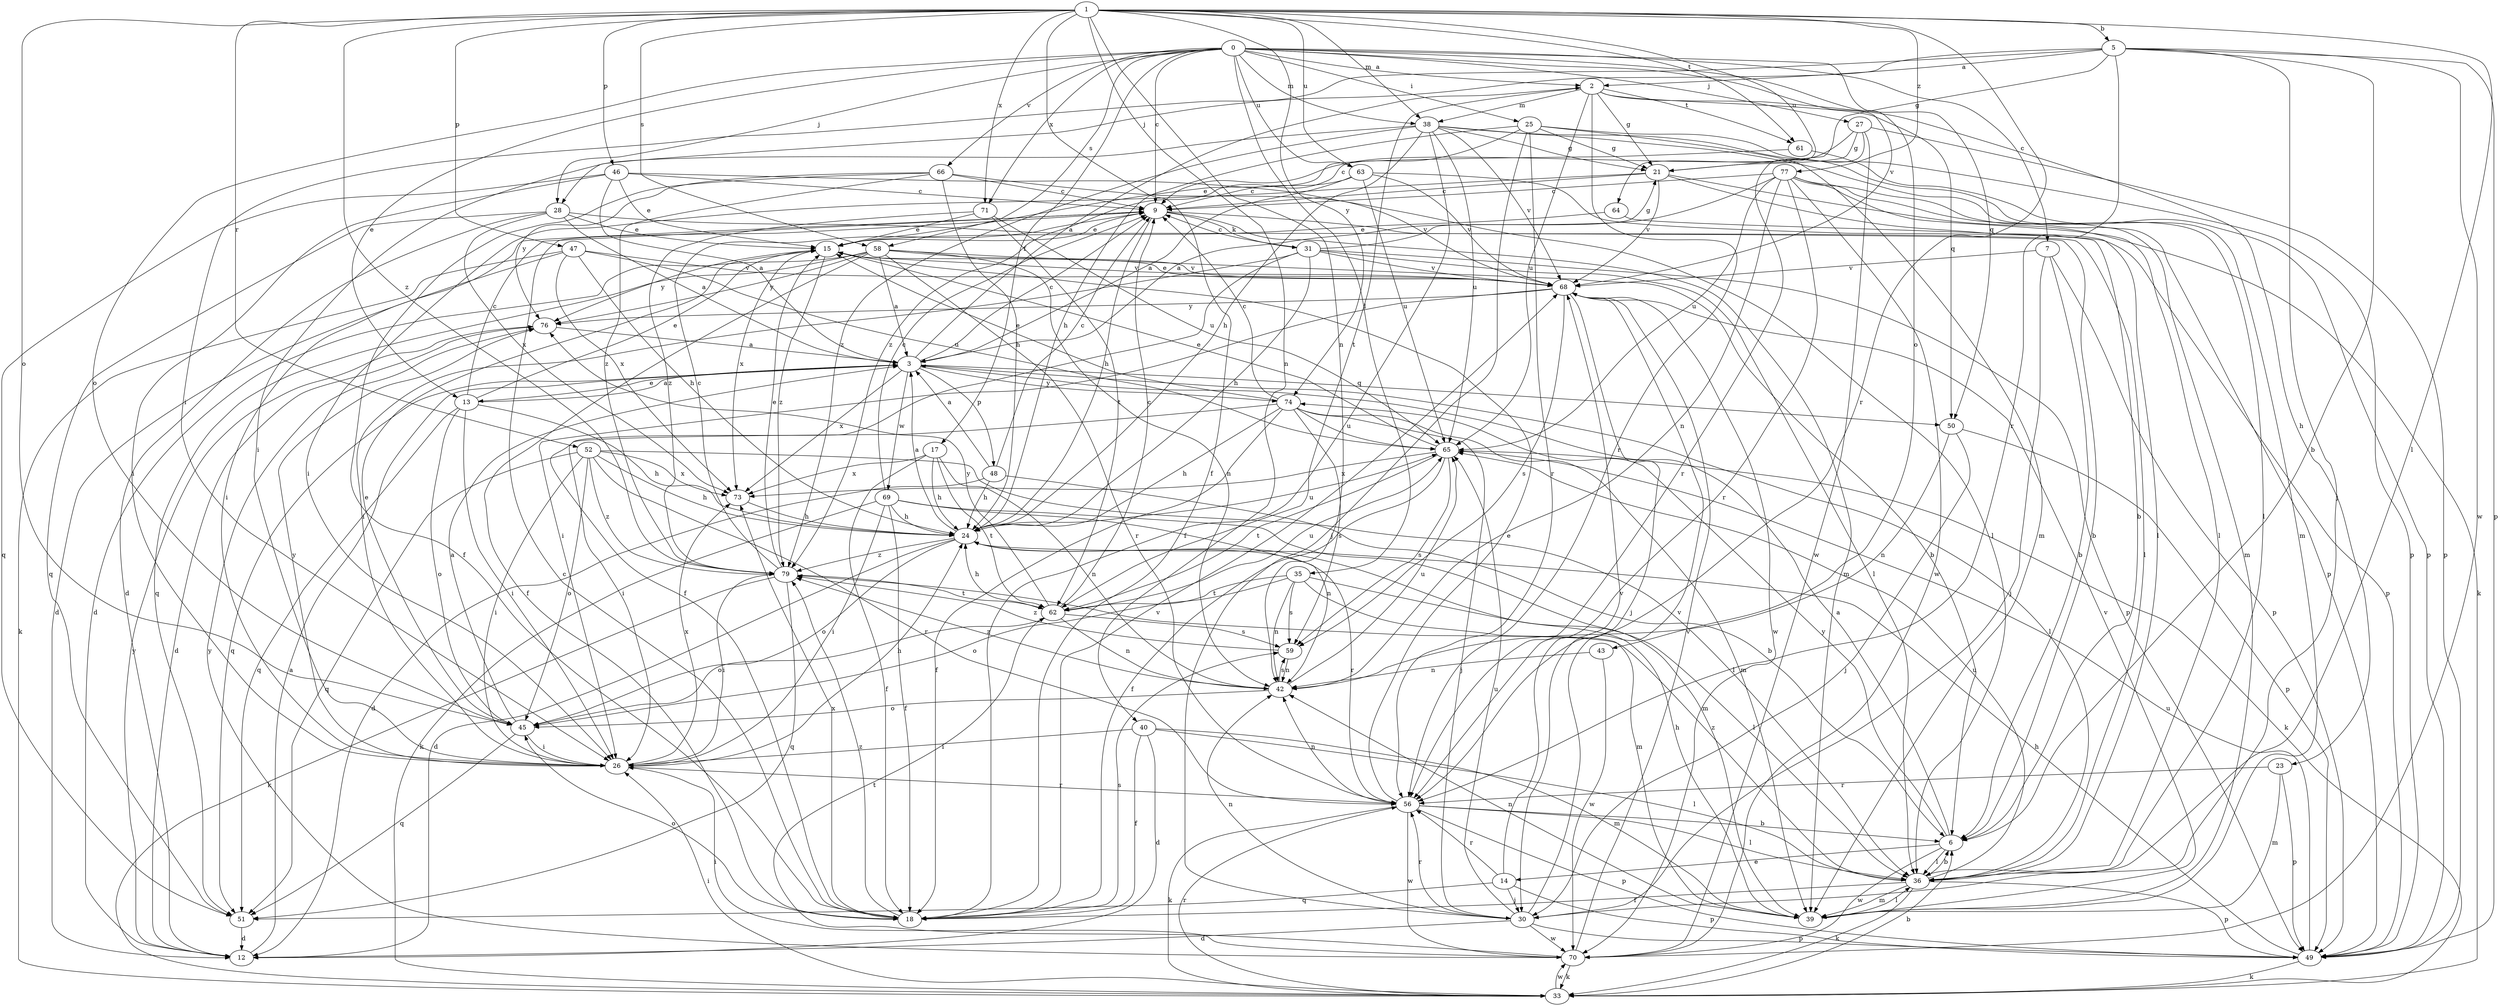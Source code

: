 strict digraph  {
0;
1;
2;
3;
5;
6;
7;
9;
12;
13;
14;
15;
17;
18;
21;
23;
24;
25;
26;
27;
28;
30;
31;
33;
35;
36;
38;
39;
40;
42;
43;
45;
46;
47;
48;
49;
50;
51;
52;
56;
58;
59;
61;
62;
63;
64;
65;
66;
68;
69;
70;
71;
73;
74;
76;
77;
79;
0 -> 2  [label=a];
0 -> 7  [label=c];
0 -> 9  [label=c];
0 -> 13  [label=e];
0 -> 17  [label=f];
0 -> 25  [label=i];
0 -> 27  [label=j];
0 -> 28  [label=j];
0 -> 35  [label=l];
0 -> 38  [label=m];
0 -> 43  [label=o];
0 -> 45  [label=o];
0 -> 50  [label=q];
0 -> 58  [label=s];
0 -> 63  [label=u];
0 -> 66  [label=v];
0 -> 68  [label=v];
0 -> 71  [label=x];
1 -> 5  [label=b];
1 -> 18  [label=f];
1 -> 36  [label=l];
1 -> 38  [label=m];
1 -> 40  [label=n];
1 -> 42  [label=n];
1 -> 45  [label=o];
1 -> 46  [label=p];
1 -> 47  [label=p];
1 -> 52  [label=r];
1 -> 56  [label=r];
1 -> 58  [label=s];
1 -> 61  [label=t];
1 -> 63  [label=u];
1 -> 64  [label=u];
1 -> 71  [label=x];
1 -> 74  [label=y];
1 -> 77  [label=z];
1 -> 79  [label=z];
2 -> 21  [label=g];
2 -> 23  [label=h];
2 -> 38  [label=m];
2 -> 50  [label=q];
2 -> 56  [label=r];
2 -> 61  [label=t];
2 -> 62  [label=t];
2 -> 65  [label=u];
3 -> 2  [label=a];
3 -> 9  [label=c];
3 -> 13  [label=e];
3 -> 36  [label=l];
3 -> 48  [label=p];
3 -> 50  [label=q];
3 -> 51  [label=q];
3 -> 69  [label=w];
3 -> 73  [label=x];
3 -> 74  [label=y];
5 -> 2  [label=a];
5 -> 6  [label=b];
5 -> 21  [label=g];
5 -> 26  [label=i];
5 -> 28  [label=j];
5 -> 30  [label=j];
5 -> 49  [label=p];
5 -> 56  [label=r];
5 -> 70  [label=w];
6 -> 3  [label=a];
6 -> 14  [label=e];
6 -> 36  [label=l];
6 -> 70  [label=w];
6 -> 74  [label=y];
7 -> 6  [label=b];
7 -> 30  [label=j];
7 -> 49  [label=p];
7 -> 68  [label=v];
9 -> 15  [label=e];
9 -> 24  [label=h];
9 -> 26  [label=i];
9 -> 31  [label=k];
9 -> 36  [label=l];
9 -> 39  [label=m];
12 -> 3  [label=a];
12 -> 76  [label=y];
13 -> 3  [label=a];
13 -> 9  [label=c];
13 -> 15  [label=e];
13 -> 24  [label=h];
13 -> 26  [label=i];
13 -> 45  [label=o];
13 -> 51  [label=q];
14 -> 30  [label=j];
14 -> 49  [label=p];
14 -> 51  [label=q];
14 -> 56  [label=r];
14 -> 68  [label=v];
15 -> 68  [label=v];
15 -> 73  [label=x];
15 -> 76  [label=y];
15 -> 79  [label=z];
17 -> 18  [label=f];
17 -> 24  [label=h];
17 -> 42  [label=n];
17 -> 62  [label=t];
17 -> 73  [label=x];
18 -> 9  [label=c];
18 -> 45  [label=o];
18 -> 59  [label=s];
18 -> 68  [label=v];
18 -> 73  [label=x];
18 -> 79  [label=z];
21 -> 9  [label=c];
21 -> 26  [label=i];
21 -> 33  [label=k];
21 -> 36  [label=l];
21 -> 68  [label=v];
23 -> 39  [label=m];
23 -> 49  [label=p];
23 -> 56  [label=r];
24 -> 3  [label=a];
24 -> 12  [label=d];
24 -> 45  [label=o];
24 -> 56  [label=r];
24 -> 65  [label=u];
24 -> 79  [label=z];
25 -> 9  [label=c];
25 -> 21  [label=g];
25 -> 24  [label=h];
25 -> 30  [label=j];
25 -> 39  [label=m];
25 -> 49  [label=p];
25 -> 56  [label=r];
26 -> 24  [label=h];
26 -> 56  [label=r];
26 -> 73  [label=x];
26 -> 76  [label=y];
27 -> 21  [label=g];
27 -> 49  [label=p];
27 -> 56  [label=r];
27 -> 70  [label=w];
27 -> 79  [label=z];
28 -> 3  [label=a];
28 -> 6  [label=b];
28 -> 12  [label=d];
28 -> 15  [label=e];
28 -> 51  [label=q];
28 -> 73  [label=x];
30 -> 12  [label=d];
30 -> 42  [label=n];
30 -> 49  [label=p];
30 -> 56  [label=r];
30 -> 65  [label=u];
30 -> 68  [label=v];
30 -> 70  [label=w];
31 -> 9  [label=c];
31 -> 18  [label=f];
31 -> 21  [label=g];
31 -> 24  [label=h];
31 -> 26  [label=i];
31 -> 36  [label=l];
31 -> 49  [label=p];
31 -> 68  [label=v];
33 -> 6  [label=b];
33 -> 26  [label=i];
33 -> 56  [label=r];
33 -> 70  [label=w];
35 -> 36  [label=l];
35 -> 39  [label=m];
35 -> 42  [label=n];
35 -> 45  [label=o];
35 -> 59  [label=s];
35 -> 62  [label=t];
36 -> 6  [label=b];
36 -> 18  [label=f];
36 -> 33  [label=k];
36 -> 39  [label=m];
36 -> 49  [label=p];
36 -> 65  [label=u];
36 -> 79  [label=z];
38 -> 18  [label=f];
38 -> 21  [label=g];
38 -> 24  [label=h];
38 -> 26  [label=i];
38 -> 36  [label=l];
38 -> 39  [label=m];
38 -> 65  [label=u];
38 -> 68  [label=v];
38 -> 79  [label=z];
39 -> 24  [label=h];
39 -> 36  [label=l];
39 -> 42  [label=n];
39 -> 68  [label=v];
40 -> 12  [label=d];
40 -> 18  [label=f];
40 -> 26  [label=i];
40 -> 36  [label=l];
40 -> 39  [label=m];
42 -> 45  [label=o];
42 -> 59  [label=s];
42 -> 65  [label=u];
42 -> 79  [label=z];
43 -> 42  [label=n];
43 -> 70  [label=w];
45 -> 3  [label=a];
45 -> 15  [label=e];
45 -> 26  [label=i];
45 -> 51  [label=q];
46 -> 3  [label=a];
46 -> 9  [label=c];
46 -> 15  [label=e];
46 -> 26  [label=i];
46 -> 36  [label=l];
46 -> 51  [label=q];
47 -> 12  [label=d];
47 -> 24  [label=h];
47 -> 33  [label=k];
47 -> 65  [label=u];
47 -> 68  [label=v];
47 -> 73  [label=x];
48 -> 3  [label=a];
48 -> 6  [label=b];
48 -> 9  [label=c];
48 -> 12  [label=d];
48 -> 24  [label=h];
49 -> 24  [label=h];
49 -> 33  [label=k];
49 -> 65  [label=u];
50 -> 30  [label=j];
50 -> 42  [label=n];
50 -> 49  [label=p];
51 -> 12  [label=d];
52 -> 24  [label=h];
52 -> 26  [label=i];
52 -> 36  [label=l];
52 -> 45  [label=o];
52 -> 51  [label=q];
52 -> 56  [label=r];
52 -> 73  [label=x];
52 -> 79  [label=z];
56 -> 6  [label=b];
56 -> 15  [label=e];
56 -> 33  [label=k];
56 -> 36  [label=l];
56 -> 42  [label=n];
56 -> 49  [label=p];
56 -> 70  [label=w];
58 -> 3  [label=a];
58 -> 6  [label=b];
58 -> 12  [label=d];
58 -> 18  [label=f];
58 -> 42  [label=n];
58 -> 51  [label=q];
58 -> 56  [label=r];
58 -> 68  [label=v];
58 -> 76  [label=y];
59 -> 42  [label=n];
59 -> 79  [label=z];
61 -> 15  [label=e];
61 -> 49  [label=p];
62 -> 9  [label=c];
62 -> 24  [label=h];
62 -> 42  [label=n];
62 -> 45  [label=o];
62 -> 59  [label=s];
62 -> 65  [label=u];
62 -> 76  [label=y];
63 -> 3  [label=a];
63 -> 6  [label=b];
63 -> 9  [label=c];
63 -> 65  [label=u];
63 -> 68  [label=v];
64 -> 15  [label=e];
64 -> 49  [label=p];
65 -> 15  [label=e];
65 -> 18  [label=f];
65 -> 33  [label=k];
65 -> 59  [label=s];
65 -> 62  [label=t];
65 -> 73  [label=x];
66 -> 9  [label=c];
66 -> 18  [label=f];
66 -> 24  [label=h];
66 -> 68  [label=v];
66 -> 76  [label=y];
66 -> 79  [label=z];
68 -> 15  [label=e];
68 -> 26  [label=i];
68 -> 30  [label=j];
68 -> 59  [label=s];
68 -> 70  [label=w];
68 -> 76  [label=y];
69 -> 9  [label=c];
69 -> 18  [label=f];
69 -> 24  [label=h];
69 -> 26  [label=i];
69 -> 33  [label=k];
69 -> 39  [label=m];
69 -> 42  [label=n];
70 -> 26  [label=i];
70 -> 33  [label=k];
70 -> 62  [label=t];
70 -> 68  [label=v];
70 -> 76  [label=y];
71 -> 15  [label=e];
71 -> 62  [label=t];
71 -> 65  [label=u];
71 -> 79  [label=z];
73 -> 24  [label=h];
74 -> 9  [label=c];
74 -> 15  [label=e];
74 -> 18  [label=f];
74 -> 24  [label=h];
74 -> 26  [label=i];
74 -> 30  [label=j];
74 -> 39  [label=m];
74 -> 59  [label=s];
74 -> 65  [label=u];
76 -> 3  [label=a];
76 -> 12  [label=d];
77 -> 3  [label=a];
77 -> 9  [label=c];
77 -> 36  [label=l];
77 -> 39  [label=m];
77 -> 42  [label=n];
77 -> 49  [label=p];
77 -> 56  [label=r];
77 -> 65  [label=u];
77 -> 70  [label=w];
79 -> 9  [label=c];
79 -> 15  [label=e];
79 -> 26  [label=i];
79 -> 33  [label=k];
79 -> 51  [label=q];
79 -> 62  [label=t];
}
